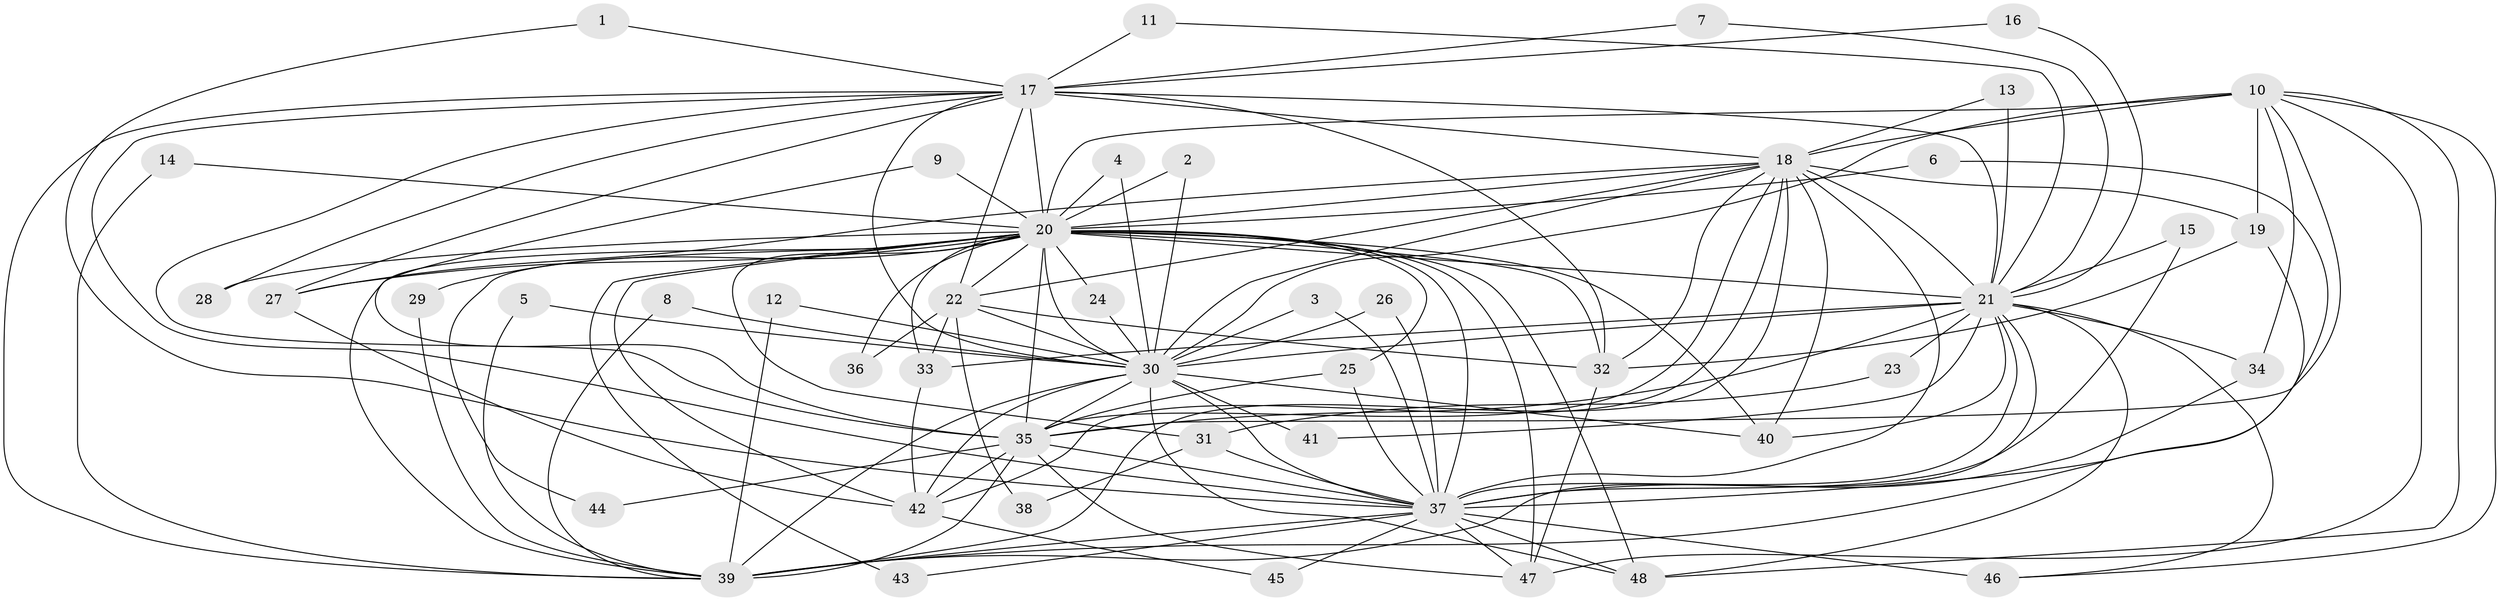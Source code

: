 // original degree distribution, {20: 0.041666666666666664, 12: 0.010416666666666666, 23: 0.010416666666666666, 18: 0.010416666666666666, 16: 0.010416666666666666, 26: 0.010416666666666666, 29: 0.010416666666666666, 3: 0.1875, 6: 0.010416666666666666, 2: 0.5520833333333334, 5: 0.041666666666666664, 4: 0.09375, 8: 0.010416666666666666}
// Generated by graph-tools (version 1.1) at 2025/49/03/09/25 03:49:31]
// undirected, 48 vertices, 133 edges
graph export_dot {
graph [start="1"]
  node [color=gray90,style=filled];
  1;
  2;
  3;
  4;
  5;
  6;
  7;
  8;
  9;
  10;
  11;
  12;
  13;
  14;
  15;
  16;
  17;
  18;
  19;
  20;
  21;
  22;
  23;
  24;
  25;
  26;
  27;
  28;
  29;
  30;
  31;
  32;
  33;
  34;
  35;
  36;
  37;
  38;
  39;
  40;
  41;
  42;
  43;
  44;
  45;
  46;
  47;
  48;
  1 -- 17 [weight=1.0];
  1 -- 37 [weight=1.0];
  2 -- 20 [weight=1.0];
  2 -- 30 [weight=1.0];
  3 -- 30 [weight=1.0];
  3 -- 37 [weight=1.0];
  4 -- 20 [weight=1.0];
  4 -- 30 [weight=1.0];
  5 -- 30 [weight=1.0];
  5 -- 39 [weight=1.0];
  6 -- 20 [weight=1.0];
  6 -- 37 [weight=1.0];
  7 -- 17 [weight=1.0];
  7 -- 21 [weight=1.0];
  8 -- 30 [weight=1.0];
  8 -- 39 [weight=1.0];
  9 -- 20 [weight=1.0];
  9 -- 35 [weight=1.0];
  10 -- 18 [weight=2.0];
  10 -- 19 [weight=1.0];
  10 -- 20 [weight=1.0];
  10 -- 30 [weight=2.0];
  10 -- 34 [weight=1.0];
  10 -- 35 [weight=1.0];
  10 -- 46 [weight=1.0];
  10 -- 47 [weight=1.0];
  10 -- 48 [weight=1.0];
  11 -- 17 [weight=1.0];
  11 -- 21 [weight=1.0];
  12 -- 30 [weight=1.0];
  12 -- 39 [weight=1.0];
  13 -- 18 [weight=1.0];
  13 -- 21 [weight=2.0];
  14 -- 20 [weight=1.0];
  14 -- 39 [weight=1.0];
  15 -- 21 [weight=1.0];
  15 -- 37 [weight=1.0];
  16 -- 17 [weight=1.0];
  16 -- 21 [weight=1.0];
  17 -- 18 [weight=1.0];
  17 -- 20 [weight=2.0];
  17 -- 21 [weight=2.0];
  17 -- 22 [weight=1.0];
  17 -- 27 [weight=1.0];
  17 -- 28 [weight=1.0];
  17 -- 30 [weight=1.0];
  17 -- 32 [weight=1.0];
  17 -- 35 [weight=1.0];
  17 -- 37 [weight=1.0];
  17 -- 39 [weight=1.0];
  18 -- 19 [weight=1.0];
  18 -- 20 [weight=2.0];
  18 -- 21 [weight=2.0];
  18 -- 22 [weight=2.0];
  18 -- 27 [weight=1.0];
  18 -- 30 [weight=1.0];
  18 -- 32 [weight=1.0];
  18 -- 35 [weight=1.0];
  18 -- 37 [weight=1.0];
  18 -- 39 [weight=2.0];
  18 -- 40 [weight=1.0];
  18 -- 42 [weight=1.0];
  19 -- 32 [weight=1.0];
  19 -- 39 [weight=1.0];
  20 -- 21 [weight=5.0];
  20 -- 22 [weight=1.0];
  20 -- 24 [weight=1.0];
  20 -- 25 [weight=2.0];
  20 -- 27 [weight=1.0];
  20 -- 28 [weight=1.0];
  20 -- 29 [weight=2.0];
  20 -- 30 [weight=2.0];
  20 -- 31 [weight=2.0];
  20 -- 32 [weight=1.0];
  20 -- 33 [weight=1.0];
  20 -- 35 [weight=2.0];
  20 -- 36 [weight=1.0];
  20 -- 37 [weight=2.0];
  20 -- 39 [weight=3.0];
  20 -- 40 [weight=1.0];
  20 -- 42 [weight=1.0];
  20 -- 43 [weight=1.0];
  20 -- 44 [weight=1.0];
  20 -- 47 [weight=1.0];
  20 -- 48 [weight=1.0];
  21 -- 23 [weight=1.0];
  21 -- 30 [weight=2.0];
  21 -- 33 [weight=1.0];
  21 -- 34 [weight=1.0];
  21 -- 35 [weight=2.0];
  21 -- 37 [weight=3.0];
  21 -- 39 [weight=2.0];
  21 -- 40 [weight=1.0];
  21 -- 41 [weight=1.0];
  21 -- 46 [weight=1.0];
  21 -- 48 [weight=1.0];
  22 -- 30 [weight=1.0];
  22 -- 32 [weight=1.0];
  22 -- 33 [weight=1.0];
  22 -- 36 [weight=1.0];
  22 -- 38 [weight=1.0];
  23 -- 31 [weight=1.0];
  24 -- 30 [weight=1.0];
  25 -- 35 [weight=1.0];
  25 -- 37 [weight=1.0];
  26 -- 30 [weight=1.0];
  26 -- 37 [weight=1.0];
  27 -- 42 [weight=1.0];
  29 -- 39 [weight=1.0];
  30 -- 35 [weight=1.0];
  30 -- 37 [weight=1.0];
  30 -- 39 [weight=1.0];
  30 -- 40 [weight=1.0];
  30 -- 41 [weight=1.0];
  30 -- 42 [weight=1.0];
  30 -- 48 [weight=1.0];
  31 -- 37 [weight=2.0];
  31 -- 38 [weight=1.0];
  32 -- 47 [weight=1.0];
  33 -- 42 [weight=1.0];
  34 -- 37 [weight=1.0];
  35 -- 37 [weight=2.0];
  35 -- 39 [weight=1.0];
  35 -- 42 [weight=1.0];
  35 -- 44 [weight=1.0];
  35 -- 47 [weight=1.0];
  37 -- 39 [weight=2.0];
  37 -- 43 [weight=1.0];
  37 -- 45 [weight=1.0];
  37 -- 46 [weight=2.0];
  37 -- 47 [weight=1.0];
  37 -- 48 [weight=1.0];
  42 -- 45 [weight=1.0];
}
